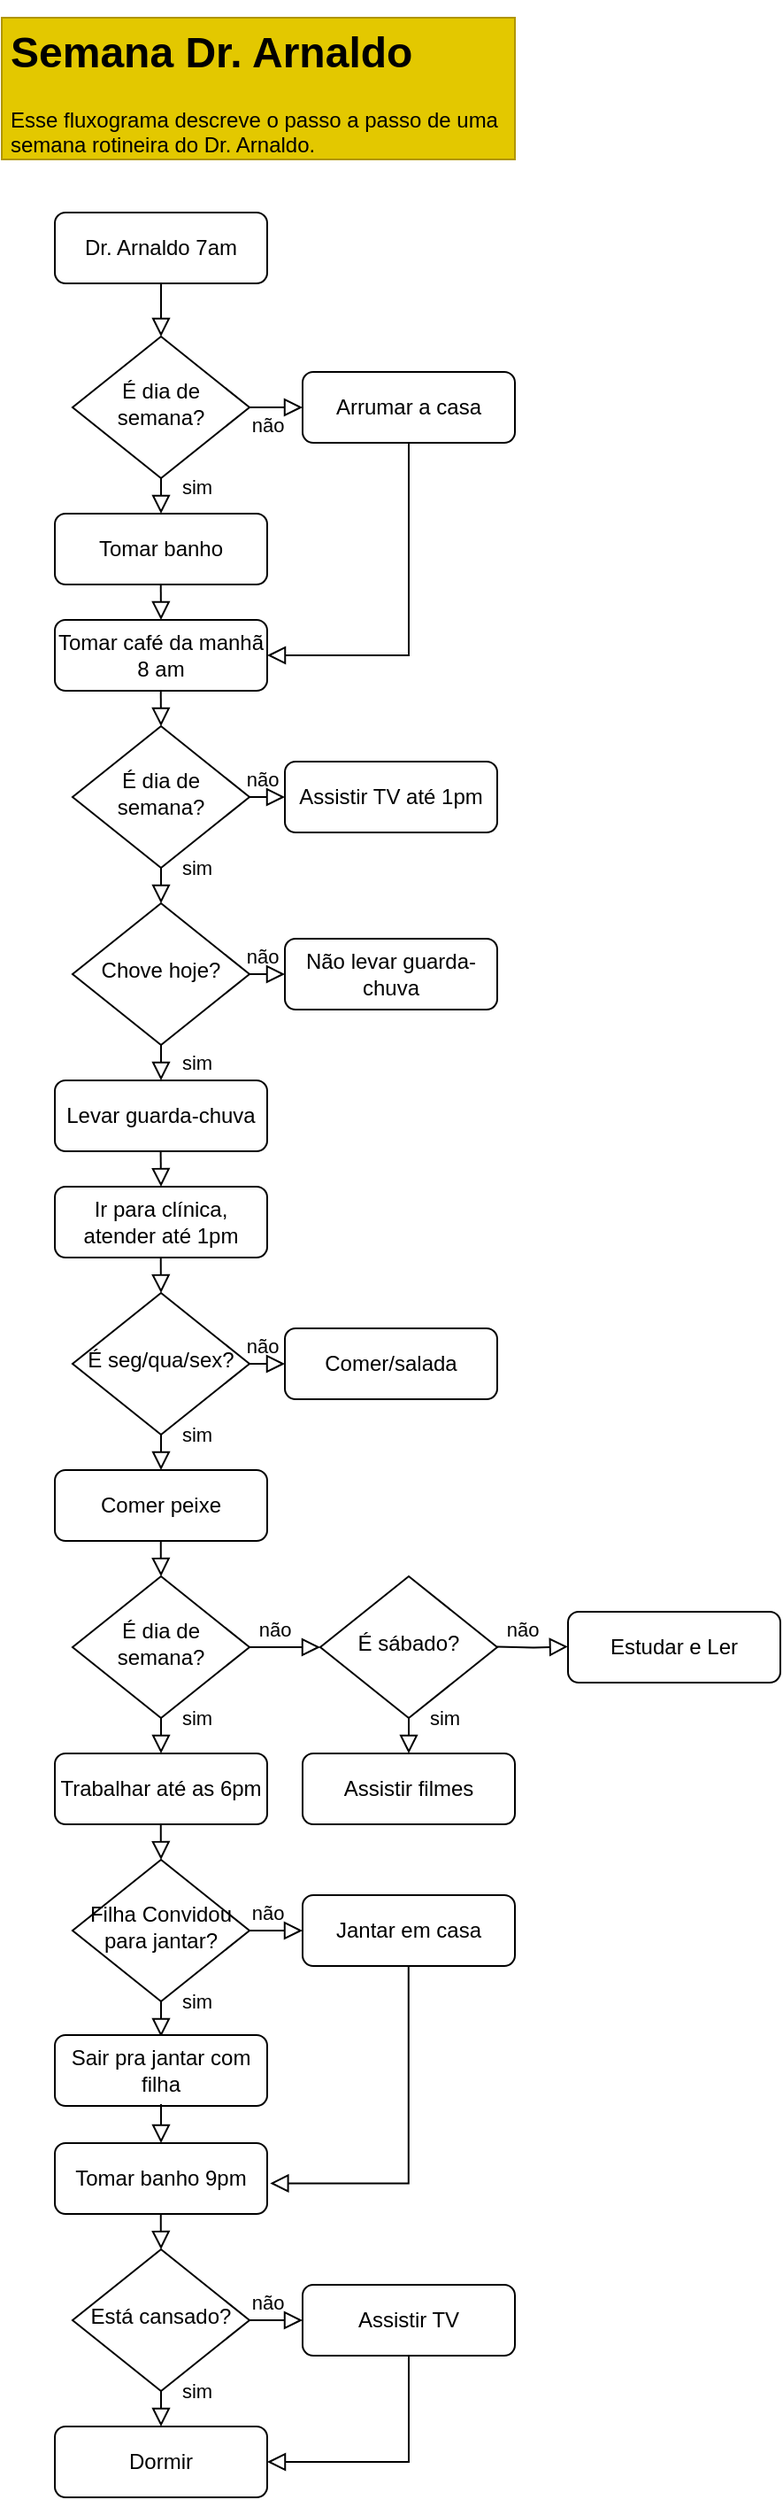 <mxfile version="14.0.3" type="device"><diagram id="C5RBs43oDa-KdzZeNtuy" name="Page-1"><mxGraphModel dx="608" dy="1694" grid="1" gridSize="10" guides="1" tooltips="1" connect="1" arrows="1" fold="1" page="1" pageScale="1" pageWidth="827" pageHeight="1169" math="0" shadow="0"><root><mxCell id="WIyWlLk6GJQsqaUBKTNV-0"/><mxCell id="WIyWlLk6GJQsqaUBKTNV-1" parent="WIyWlLk6GJQsqaUBKTNV-0"/><mxCell id="WIyWlLk6GJQsqaUBKTNV-2" value="" style="rounded=0;html=1;jettySize=auto;orthogonalLoop=1;fontSize=11;endArrow=block;endFill=0;endSize=8;strokeWidth=1;shadow=0;labelBackgroundColor=none;edgeStyle=orthogonalEdgeStyle;" parent="WIyWlLk6GJQsqaUBKTNV-1" source="WIyWlLk6GJQsqaUBKTNV-3" target="WIyWlLk6GJQsqaUBKTNV-6" edge="1"><mxGeometry relative="1" as="geometry"/></mxCell><mxCell id="WIyWlLk6GJQsqaUBKTNV-3" value="Dr. Arnaldo 7am" style="rounded=1;whiteSpace=wrap;html=1;fontSize=12;glass=0;strokeWidth=1;shadow=0;" parent="WIyWlLk6GJQsqaUBKTNV-1" vertex="1"><mxGeometry x="80" y="-320" width="120" height="40" as="geometry"/></mxCell><mxCell id="WIyWlLk6GJQsqaUBKTNV-4" value="sim" style="rounded=0;html=1;jettySize=auto;orthogonalLoop=1;fontSize=11;endArrow=block;endFill=0;endSize=8;strokeWidth=1;shadow=0;labelBackgroundColor=none;edgeStyle=orthogonalEdgeStyle;entryX=0.5;entryY=0;entryDx=0;entryDy=0;" parent="WIyWlLk6GJQsqaUBKTNV-1" source="WIyWlLk6GJQsqaUBKTNV-6" target="g9sHn_5EsRjbfPZ0EP9g-0" edge="1"><mxGeometry x="-0.5" y="20" relative="1" as="geometry"><mxPoint as="offset"/><mxPoint x="140" y="-130" as="targetPoint"/><Array as="points"><mxPoint x="140" y="-170"/><mxPoint x="140" y="-170"/></Array></mxGeometry></mxCell><mxCell id="WIyWlLk6GJQsqaUBKTNV-5" value="não" style="edgeStyle=orthogonalEdgeStyle;rounded=0;html=1;jettySize=auto;orthogonalLoop=1;fontSize=11;endArrow=block;endFill=0;endSize=8;strokeWidth=1;shadow=0;labelBackgroundColor=none;" parent="WIyWlLk6GJQsqaUBKTNV-1" source="WIyWlLk6GJQsqaUBKTNV-6" target="WIyWlLk6GJQsqaUBKTNV-7" edge="1"><mxGeometry x="0.2" y="-10" relative="1" as="geometry"><mxPoint as="offset"/></mxGeometry></mxCell><mxCell id="WIyWlLk6GJQsqaUBKTNV-6" value="É dia de semana?" style="rhombus;whiteSpace=wrap;html=1;shadow=0;fontFamily=Helvetica;fontSize=12;align=center;strokeWidth=1;spacing=6;spacingTop=-4;" parent="WIyWlLk6GJQsqaUBKTNV-1" vertex="1"><mxGeometry x="90" y="-250" width="100" height="80" as="geometry"/></mxCell><mxCell id="WIyWlLk6GJQsqaUBKTNV-7" value="Arrumar a casa" style="rounded=1;whiteSpace=wrap;html=1;fontSize=12;glass=0;strokeWidth=1;shadow=0;" parent="WIyWlLk6GJQsqaUBKTNV-1" vertex="1"><mxGeometry x="220" y="-230" width="120" height="40" as="geometry"/></mxCell><mxCell id="WIyWlLk6GJQsqaUBKTNV-8" value="sim" style="rounded=0;html=1;jettySize=auto;orthogonalLoop=1;fontSize=11;endArrow=block;endFill=0;endSize=8;strokeWidth=1;shadow=0;labelBackgroundColor=none;edgeStyle=orthogonalEdgeStyle;exitX=0.5;exitY=1;exitDx=0;exitDy=0;entryX=0.5;entryY=0;entryDx=0;entryDy=0;" parent="WIyWlLk6GJQsqaUBKTNV-1" source="g9sHn_5EsRjbfPZ0EP9g-3" target="WIyWlLk6GJQsqaUBKTNV-11" edge="1"><mxGeometry y="20" relative="1" as="geometry"><mxPoint as="offset"/><mxPoint x="140" y="130" as="sourcePoint"/><mxPoint x="140" y="160" as="targetPoint"/><Array as="points"/></mxGeometry></mxCell><mxCell id="WIyWlLk6GJQsqaUBKTNV-11" value="Levar guarda-chuva" style="rounded=1;whiteSpace=wrap;html=1;fontSize=12;glass=0;strokeWidth=1;shadow=0;" parent="WIyWlLk6GJQsqaUBKTNV-1" vertex="1"><mxGeometry x="80" y="170" width="120" height="40" as="geometry"/></mxCell><mxCell id="g9sHn_5EsRjbfPZ0EP9g-0" value="Tomar banho" style="rounded=1;whiteSpace=wrap;html=1;fontSize=12;glass=0;strokeWidth=1;shadow=0;" parent="WIyWlLk6GJQsqaUBKTNV-1" vertex="1"><mxGeometry x="80" y="-150" width="120" height="40" as="geometry"/></mxCell><mxCell id="g9sHn_5EsRjbfPZ0EP9g-1" value="Tomar café da manhã 8 am" style="rounded=1;whiteSpace=wrap;html=1;fontSize=12;glass=0;strokeWidth=1;shadow=0;" parent="WIyWlLk6GJQsqaUBKTNV-1" vertex="1"><mxGeometry x="80" y="-90" width="120" height="40" as="geometry"/></mxCell><mxCell id="g9sHn_5EsRjbfPZ0EP9g-3" value="Chove hoje?" style="rhombus;whiteSpace=wrap;html=1;shadow=0;fontFamily=Helvetica;fontSize=12;align=center;strokeWidth=1;spacing=6;spacingTop=-4;" parent="WIyWlLk6GJQsqaUBKTNV-1" vertex="1"><mxGeometry x="90" y="70" width="100" height="80" as="geometry"/></mxCell><mxCell id="g9sHn_5EsRjbfPZ0EP9g-6" value="não" style="rounded=0;html=1;jettySize=auto;orthogonalLoop=1;fontSize=11;endArrow=block;endFill=0;endSize=8;strokeWidth=1;shadow=0;labelBackgroundColor=none;edgeStyle=orthogonalEdgeStyle;exitX=1;exitY=0.5;exitDx=0;exitDy=0;" parent="WIyWlLk6GJQsqaUBKTNV-1" source="g9sHn_5EsRjbfPZ0EP9g-3" edge="1"><mxGeometry x="-0.333" y="10" relative="1" as="geometry"><mxPoint as="offset"/><mxPoint x="260" y="140" as="sourcePoint"/><mxPoint x="210" y="110" as="targetPoint"/></mxGeometry></mxCell><mxCell id="g9sHn_5EsRjbfPZ0EP9g-8" value="Não levar guarda-chuva" style="rounded=1;whiteSpace=wrap;html=1;fontSize=12;glass=0;strokeWidth=1;shadow=0;" parent="WIyWlLk6GJQsqaUBKTNV-1" vertex="1"><mxGeometry x="210" y="90" width="120" height="40" as="geometry"/></mxCell><mxCell id="g9sHn_5EsRjbfPZ0EP9g-9" value="" style="rounded=0;html=1;jettySize=auto;orthogonalLoop=1;fontSize=11;endArrow=block;endFill=0;endSize=8;strokeWidth=1;shadow=0;labelBackgroundColor=none;edgeStyle=orthogonalEdgeStyle;exitX=0.5;exitY=1;exitDx=0;exitDy=0;entryX=1;entryY=0.5;entryDx=0;entryDy=0;" parent="WIyWlLk6GJQsqaUBKTNV-1" source="WIyWlLk6GJQsqaUBKTNV-7" target="g9sHn_5EsRjbfPZ0EP9g-1" edge="1"><mxGeometry relative="1" as="geometry"><mxPoint x="279.76" y="-145" as="sourcePoint"/><mxPoint x="280" y="-120" as="targetPoint"/></mxGeometry></mxCell><mxCell id="g9sHn_5EsRjbfPZ0EP9g-10" value="Ir para clínica, atender até 1pm" style="rounded=1;whiteSpace=wrap;html=1;fontSize=12;glass=0;strokeWidth=1;shadow=0;" parent="WIyWlLk6GJQsqaUBKTNV-1" vertex="1"><mxGeometry x="80" y="230" width="120" height="40" as="geometry"/></mxCell><mxCell id="g9sHn_5EsRjbfPZ0EP9g-16" value="" style="rounded=0;html=1;jettySize=auto;orthogonalLoop=1;fontSize=11;endArrow=block;endFill=0;endSize=8;strokeWidth=1;shadow=0;labelBackgroundColor=none;edgeStyle=orthogonalEdgeStyle;" parent="WIyWlLk6GJQsqaUBKTNV-1" edge="1"><mxGeometry relative="1" as="geometry"><mxPoint x="139.86" y="-110" as="sourcePoint"/><mxPoint x="140" y="-90" as="targetPoint"/></mxGeometry></mxCell><mxCell id="g9sHn_5EsRjbfPZ0EP9g-17" value="" style="rounded=0;html=1;jettySize=auto;orthogonalLoop=1;fontSize=11;endArrow=block;endFill=0;endSize=8;strokeWidth=1;shadow=0;labelBackgroundColor=none;edgeStyle=orthogonalEdgeStyle;" parent="WIyWlLk6GJQsqaUBKTNV-1" edge="1"><mxGeometry relative="1" as="geometry"><mxPoint x="139.86" y="-50" as="sourcePoint"/><mxPoint x="140" y="-30" as="targetPoint"/></mxGeometry></mxCell><mxCell id="g9sHn_5EsRjbfPZ0EP9g-18" value="" style="rounded=0;html=1;jettySize=auto;orthogonalLoop=1;fontSize=11;endArrow=block;endFill=0;endSize=8;strokeWidth=1;shadow=0;labelBackgroundColor=none;edgeStyle=orthogonalEdgeStyle;entryX=0.5;entryY=0;entryDx=0;entryDy=0;" parent="WIyWlLk6GJQsqaUBKTNV-1" target="g9sHn_5EsRjbfPZ0EP9g-10" edge="1"><mxGeometry relative="1" as="geometry"><mxPoint x="139.8" y="210" as="sourcePoint"/><mxPoint x="139.94" y="230" as="targetPoint"/></mxGeometry></mxCell><mxCell id="g9sHn_5EsRjbfPZ0EP9g-23" value="sim" style="rounded=0;html=1;jettySize=auto;orthogonalLoop=1;fontSize=11;endArrow=block;endFill=0;endSize=8;strokeWidth=1;shadow=0;labelBackgroundColor=none;edgeStyle=orthogonalEdgeStyle;exitX=0.5;exitY=1;exitDx=0;exitDy=0;entryX=0.5;entryY=0;entryDx=0;entryDy=0;" parent="WIyWlLk6GJQsqaUBKTNV-1" source="g9sHn_5EsRjbfPZ0EP9g-24" edge="1"><mxGeometry x="-1" y="20" relative="1" as="geometry"><mxPoint as="offset"/><mxPoint x="140" y="30" as="sourcePoint"/><mxPoint x="140" y="70" as="targetPoint"/><Array as="points"/></mxGeometry></mxCell><mxCell id="g9sHn_5EsRjbfPZ0EP9g-24" value="É dia de semana?" style="rhombus;whiteSpace=wrap;html=1;shadow=0;fontFamily=Helvetica;fontSize=12;align=center;strokeWidth=1;spacing=6;spacingTop=-4;" parent="WIyWlLk6GJQsqaUBKTNV-1" vertex="1"><mxGeometry x="90" y="-30" width="100" height="80" as="geometry"/></mxCell><mxCell id="g9sHn_5EsRjbfPZ0EP9g-25" value="não" style="rounded=0;html=1;jettySize=auto;orthogonalLoop=1;fontSize=11;endArrow=block;endFill=0;endSize=8;strokeWidth=1;shadow=0;labelBackgroundColor=none;edgeStyle=orthogonalEdgeStyle;exitX=1;exitY=0.5;exitDx=0;exitDy=0;" parent="WIyWlLk6GJQsqaUBKTNV-1" source="g9sHn_5EsRjbfPZ0EP9g-24" edge="1"><mxGeometry x="-0.333" y="10" relative="1" as="geometry"><mxPoint as="offset"/><mxPoint x="260" y="40" as="sourcePoint"/><mxPoint x="210" y="10" as="targetPoint"/></mxGeometry></mxCell><mxCell id="g9sHn_5EsRjbfPZ0EP9g-26" value="Assistir TV até 1pm" style="rounded=1;whiteSpace=wrap;html=1;fontSize=12;glass=0;strokeWidth=1;shadow=0;" parent="WIyWlLk6GJQsqaUBKTNV-1" vertex="1"><mxGeometry x="210" y="-10" width="120" height="40" as="geometry"/></mxCell><mxCell id="g9sHn_5EsRjbfPZ0EP9g-27" value="sim" style="rounded=0;html=1;jettySize=auto;orthogonalLoop=1;fontSize=11;endArrow=block;endFill=0;endSize=8;strokeWidth=1;shadow=0;labelBackgroundColor=none;edgeStyle=orthogonalEdgeStyle;exitX=0.5;exitY=1;exitDx=0;exitDy=0;entryX=0.5;entryY=0;entryDx=0;entryDy=0;" parent="WIyWlLk6GJQsqaUBKTNV-1" source="g9sHn_5EsRjbfPZ0EP9g-28" edge="1"><mxGeometry x="-1" y="20" relative="1" as="geometry"><mxPoint as="offset"/><mxPoint x="140" y="350" as="sourcePoint"/><mxPoint x="140" y="390" as="targetPoint"/><Array as="points"/></mxGeometry></mxCell><mxCell id="g9sHn_5EsRjbfPZ0EP9g-28" value="É seg/qua/sex?" style="rhombus;whiteSpace=wrap;html=1;shadow=0;fontFamily=Helvetica;fontSize=12;align=center;strokeWidth=1;spacing=6;spacingTop=-4;" parent="WIyWlLk6GJQsqaUBKTNV-1" vertex="1"><mxGeometry x="90" y="290" width="100" height="80" as="geometry"/></mxCell><mxCell id="g9sHn_5EsRjbfPZ0EP9g-29" value="não" style="rounded=0;html=1;jettySize=auto;orthogonalLoop=1;fontSize=11;endArrow=block;endFill=0;endSize=8;strokeWidth=1;shadow=0;labelBackgroundColor=none;edgeStyle=orthogonalEdgeStyle;exitX=1;exitY=0.5;exitDx=0;exitDy=0;" parent="WIyWlLk6GJQsqaUBKTNV-1" source="g9sHn_5EsRjbfPZ0EP9g-28" edge="1"><mxGeometry x="-0.333" y="10" relative="1" as="geometry"><mxPoint as="offset"/><mxPoint x="260" y="360" as="sourcePoint"/><mxPoint x="210" y="330" as="targetPoint"/></mxGeometry></mxCell><mxCell id="g9sHn_5EsRjbfPZ0EP9g-30" value="" style="rounded=0;html=1;jettySize=auto;orthogonalLoop=1;fontSize=11;endArrow=block;endFill=0;endSize=8;strokeWidth=1;shadow=0;labelBackgroundColor=none;edgeStyle=orthogonalEdgeStyle;" parent="WIyWlLk6GJQsqaUBKTNV-1" edge="1"><mxGeometry relative="1" as="geometry"><mxPoint x="139.86" y="270" as="sourcePoint"/><mxPoint x="140" y="290" as="targetPoint"/><Array as="points"><mxPoint x="140.06" y="280"/><mxPoint x="140.06" y="280"/></Array></mxGeometry></mxCell><mxCell id="g9sHn_5EsRjbfPZ0EP9g-31" value="Comer peixe" style="rounded=1;whiteSpace=wrap;html=1;fontSize=12;glass=0;strokeWidth=1;shadow=0;" parent="WIyWlLk6GJQsqaUBKTNV-1" vertex="1"><mxGeometry x="80" y="390" width="120" height="40" as="geometry"/></mxCell><mxCell id="g9sHn_5EsRjbfPZ0EP9g-32" value="Comer/salada" style="rounded=1;whiteSpace=wrap;html=1;fontSize=12;glass=0;strokeWidth=1;shadow=0;" parent="WIyWlLk6GJQsqaUBKTNV-1" vertex="1"><mxGeometry x="210" y="310" width="120" height="40" as="geometry"/></mxCell><mxCell id="g9sHn_5EsRjbfPZ0EP9g-33" value="sim" style="rounded=0;html=1;jettySize=auto;orthogonalLoop=1;fontSize=11;endArrow=block;endFill=0;endSize=8;strokeWidth=1;shadow=0;labelBackgroundColor=none;edgeStyle=orthogonalEdgeStyle;exitX=0.5;exitY=1;exitDx=0;exitDy=0;entryX=0.5;entryY=0;entryDx=0;entryDy=0;" parent="WIyWlLk6GJQsqaUBKTNV-1" source="g9sHn_5EsRjbfPZ0EP9g-34" edge="1"><mxGeometry x="-1" y="20" relative="1" as="geometry"><mxPoint as="offset"/><mxPoint x="140" y="510" as="sourcePoint"/><mxPoint x="140" y="550" as="targetPoint"/><Array as="points"/></mxGeometry></mxCell><mxCell id="g9sHn_5EsRjbfPZ0EP9g-34" value="É dia de semana?" style="rhombus;whiteSpace=wrap;html=1;shadow=0;fontFamily=Helvetica;fontSize=12;align=center;strokeWidth=1;spacing=6;spacingTop=-4;" parent="WIyWlLk6GJQsqaUBKTNV-1" vertex="1"><mxGeometry x="90" y="450" width="100" height="80" as="geometry"/></mxCell><mxCell id="g9sHn_5EsRjbfPZ0EP9g-35" value="não" style="rounded=0;html=1;jettySize=auto;orthogonalLoop=1;fontSize=11;endArrow=block;endFill=0;endSize=8;strokeWidth=1;shadow=0;labelBackgroundColor=none;edgeStyle=orthogonalEdgeStyle;exitX=1;exitY=0.5;exitDx=0;exitDy=0;entryX=0;entryY=0.5;entryDx=0;entryDy=0;" parent="WIyWlLk6GJQsqaUBKTNV-1" source="g9sHn_5EsRjbfPZ0EP9g-34" target="g9sHn_5EsRjbfPZ0EP9g-42" edge="1"><mxGeometry x="-0.333" y="10" relative="1" as="geometry"><mxPoint as="offset"/><mxPoint x="260" y="520" as="sourcePoint"/><mxPoint x="210" y="490" as="targetPoint"/></mxGeometry></mxCell><mxCell id="g9sHn_5EsRjbfPZ0EP9g-39" value="" style="rounded=0;html=1;jettySize=auto;orthogonalLoop=1;fontSize=11;endArrow=block;endFill=0;endSize=8;strokeWidth=1;shadow=0;labelBackgroundColor=none;edgeStyle=orthogonalEdgeStyle;" parent="WIyWlLk6GJQsqaUBKTNV-1" edge="1"><mxGeometry relative="1" as="geometry"><mxPoint x="139.88" y="430" as="sourcePoint"/><mxPoint x="140.02" y="450" as="targetPoint"/><Array as="points"><mxPoint x="140.08" y="440"/><mxPoint x="140.08" y="440"/></Array></mxGeometry></mxCell><mxCell id="g9sHn_5EsRjbfPZ0EP9g-40" value="Trabalhar até as 6pm" style="rounded=1;whiteSpace=wrap;html=1;fontSize=12;glass=0;strokeWidth=1;shadow=0;" parent="WIyWlLk6GJQsqaUBKTNV-1" vertex="1"><mxGeometry x="80" y="550" width="120" height="40" as="geometry"/></mxCell><mxCell id="g9sHn_5EsRjbfPZ0EP9g-42" value="É sábado?" style="rhombus;whiteSpace=wrap;html=1;shadow=0;fontFamily=Helvetica;fontSize=12;align=center;strokeWidth=1;spacing=6;spacingTop=-4;" parent="WIyWlLk6GJQsqaUBKTNV-1" vertex="1"><mxGeometry x="230" y="450" width="100" height="80" as="geometry"/></mxCell><mxCell id="g9sHn_5EsRjbfPZ0EP9g-43" value="sim" style="rounded=0;html=1;jettySize=auto;orthogonalLoop=1;fontSize=11;endArrow=block;endFill=0;endSize=8;strokeWidth=1;shadow=0;labelBackgroundColor=none;edgeStyle=orthogonalEdgeStyle;exitX=0.5;exitY=1;exitDx=0;exitDy=0;" parent="WIyWlLk6GJQsqaUBKTNV-1" source="g9sHn_5EsRjbfPZ0EP9g-42" edge="1"><mxGeometry x="-0.994" y="20" relative="1" as="geometry"><mxPoint as="offset"/><mxPoint x="150" y="540" as="sourcePoint"/><mxPoint x="280" y="550" as="targetPoint"/><Array as="points"><mxPoint x="280" y="540"/><mxPoint x="280" y="540"/></Array></mxGeometry></mxCell><mxCell id="g9sHn_5EsRjbfPZ0EP9g-44" value="Assistir filmes" style="rounded=1;whiteSpace=wrap;html=1;fontSize=12;glass=0;strokeWidth=1;shadow=0;" parent="WIyWlLk6GJQsqaUBKTNV-1" vertex="1"><mxGeometry x="220" y="550" width="120" height="40" as="geometry"/></mxCell><mxCell id="g9sHn_5EsRjbfPZ0EP9g-45" value="não" style="rounded=0;html=1;jettySize=auto;orthogonalLoop=1;fontSize=11;endArrow=block;endFill=0;endSize=8;strokeWidth=1;shadow=0;labelBackgroundColor=none;edgeStyle=orthogonalEdgeStyle;exitX=1;exitY=0.5;exitDx=0;exitDy=0;entryX=0;entryY=0.5;entryDx=0;entryDy=0;" parent="WIyWlLk6GJQsqaUBKTNV-1" edge="1"><mxGeometry x="-0.333" y="10" relative="1" as="geometry"><mxPoint as="offset"/><mxPoint x="330" y="489.71" as="sourcePoint"/><mxPoint x="370" y="489.71" as="targetPoint"/></mxGeometry></mxCell><mxCell id="g9sHn_5EsRjbfPZ0EP9g-46" value="Estudar e Ler" style="rounded=1;whiteSpace=wrap;html=1;fontSize=12;glass=0;strokeWidth=1;shadow=0;" parent="WIyWlLk6GJQsqaUBKTNV-1" vertex="1"><mxGeometry x="370" y="470" width="120" height="40" as="geometry"/></mxCell><mxCell id="g9sHn_5EsRjbfPZ0EP9g-51" value="sim" style="rounded=0;html=1;jettySize=auto;orthogonalLoop=1;fontSize=11;endArrow=block;endFill=0;endSize=8;strokeWidth=1;shadow=0;labelBackgroundColor=none;edgeStyle=orthogonalEdgeStyle;exitX=0.5;exitY=1;exitDx=0;exitDy=0;entryX=0.5;entryY=0;entryDx=0;entryDy=0;" parent="WIyWlLk6GJQsqaUBKTNV-1" source="g9sHn_5EsRjbfPZ0EP9g-52" edge="1"><mxGeometry x="-1" y="20" relative="1" as="geometry"><mxPoint as="offset"/><mxPoint x="140" y="670" as="sourcePoint"/><mxPoint x="140" y="710" as="targetPoint"/><Array as="points"/></mxGeometry></mxCell><mxCell id="g9sHn_5EsRjbfPZ0EP9g-52" value="Filha Convidou para jantar?" style="rhombus;whiteSpace=wrap;html=1;shadow=0;fontFamily=Helvetica;fontSize=12;align=center;strokeWidth=1;spacing=6;spacingTop=-4;" parent="WIyWlLk6GJQsqaUBKTNV-1" vertex="1"><mxGeometry x="90" y="610" width="100" height="80" as="geometry"/></mxCell><mxCell id="g9sHn_5EsRjbfPZ0EP9g-53" value="não" style="rounded=0;html=1;jettySize=auto;orthogonalLoop=1;fontSize=11;endArrow=block;endFill=0;endSize=8;strokeWidth=1;shadow=0;labelBackgroundColor=none;edgeStyle=orthogonalEdgeStyle;exitX=1;exitY=0.5;exitDx=0;exitDy=0;" parent="WIyWlLk6GJQsqaUBKTNV-1" source="g9sHn_5EsRjbfPZ0EP9g-52" edge="1"><mxGeometry x="-0.333" y="10" relative="1" as="geometry"><mxPoint as="offset"/><mxPoint x="260" y="680" as="sourcePoint"/><mxPoint x="220" y="650" as="targetPoint"/></mxGeometry></mxCell><mxCell id="g9sHn_5EsRjbfPZ0EP9g-54" value="" style="rounded=0;html=1;jettySize=auto;orthogonalLoop=1;fontSize=11;endArrow=block;endFill=0;endSize=8;strokeWidth=1;shadow=0;labelBackgroundColor=none;edgeStyle=orthogonalEdgeStyle;" parent="WIyWlLk6GJQsqaUBKTNV-1" edge="1"><mxGeometry relative="1" as="geometry"><mxPoint x="139.88" y="590" as="sourcePoint"/><mxPoint x="140.02" y="610" as="targetPoint"/><Array as="points"><mxPoint x="140.08" y="600"/><mxPoint x="140.08" y="600"/></Array></mxGeometry></mxCell><mxCell id="g9sHn_5EsRjbfPZ0EP9g-55" value="Sair pra jantar com filha" style="rounded=1;whiteSpace=wrap;html=1;fontSize=12;glass=0;strokeWidth=1;shadow=0;" parent="WIyWlLk6GJQsqaUBKTNV-1" vertex="1"><mxGeometry x="80" y="709" width="120" height="40" as="geometry"/></mxCell><mxCell id="g9sHn_5EsRjbfPZ0EP9g-56" value="Jantar em casa" style="rounded=1;whiteSpace=wrap;html=1;fontSize=12;glass=0;strokeWidth=1;shadow=0;" parent="WIyWlLk6GJQsqaUBKTNV-1" vertex="1"><mxGeometry x="220" y="630" width="120" height="40" as="geometry"/></mxCell><mxCell id="g9sHn_5EsRjbfPZ0EP9g-59" value="Tomar banho 9pm" style="rounded=1;whiteSpace=wrap;html=1;fontSize=12;glass=0;strokeWidth=1;shadow=0;" parent="WIyWlLk6GJQsqaUBKTNV-1" vertex="1"><mxGeometry x="80" y="770" width="120" height="40" as="geometry"/></mxCell><mxCell id="g9sHn_5EsRjbfPZ0EP9g-60" value="" style="rounded=0;html=1;jettySize=auto;orthogonalLoop=1;fontSize=11;endArrow=block;endFill=0;endSize=8;strokeWidth=1;shadow=0;labelBackgroundColor=none;edgeStyle=orthogonalEdgeStyle;entryX=0.5;entryY=0;entryDx=0;entryDy=0;" parent="WIyWlLk6GJQsqaUBKTNV-1" target="g9sHn_5EsRjbfPZ0EP9g-59" edge="1"><mxGeometry relative="1" as="geometry"><mxPoint x="140" y="748" as="sourcePoint"/><mxPoint x="139.97" y="768" as="targetPoint"/><Array as="points"/></mxGeometry></mxCell><mxCell id="g9sHn_5EsRjbfPZ0EP9g-61" value="" style="rounded=0;html=1;jettySize=auto;orthogonalLoop=1;fontSize=11;endArrow=block;endFill=0;endSize=8;strokeWidth=1;shadow=0;labelBackgroundColor=none;edgeStyle=orthogonalEdgeStyle;entryX=1.014;entryY=0.568;entryDx=0;entryDy=0;entryPerimeter=0;" parent="WIyWlLk6GJQsqaUBKTNV-1" target="g9sHn_5EsRjbfPZ0EP9g-59" edge="1"><mxGeometry relative="1" as="geometry"><mxPoint x="279.89" y="670" as="sourcePoint"/><mxPoint x="279.86" y="690" as="targetPoint"/><Array as="points"><mxPoint x="280" y="793"/></Array></mxGeometry></mxCell><mxCell id="g9sHn_5EsRjbfPZ0EP9g-62" value="sim" style="rounded=0;html=1;jettySize=auto;orthogonalLoop=1;fontSize=11;endArrow=block;endFill=0;endSize=8;strokeWidth=1;shadow=0;labelBackgroundColor=none;edgeStyle=orthogonalEdgeStyle;exitX=0.5;exitY=1;exitDx=0;exitDy=0;entryX=0.5;entryY=0;entryDx=0;entryDy=0;" parent="WIyWlLk6GJQsqaUBKTNV-1" source="g9sHn_5EsRjbfPZ0EP9g-63" edge="1"><mxGeometry x="-1" y="20" relative="1" as="geometry"><mxPoint as="offset"/><mxPoint x="140" y="890" as="sourcePoint"/><mxPoint x="140" y="930" as="targetPoint"/><Array as="points"/></mxGeometry></mxCell><mxCell id="g9sHn_5EsRjbfPZ0EP9g-63" value="Está cansado?" style="rhombus;whiteSpace=wrap;html=1;shadow=0;fontFamily=Helvetica;fontSize=12;align=center;strokeWidth=1;spacing=6;spacingTop=-4;" parent="WIyWlLk6GJQsqaUBKTNV-1" vertex="1"><mxGeometry x="90" y="830" width="100" height="80" as="geometry"/></mxCell><mxCell id="g9sHn_5EsRjbfPZ0EP9g-64" value="não" style="rounded=0;html=1;jettySize=auto;orthogonalLoop=1;fontSize=11;endArrow=block;endFill=0;endSize=8;strokeWidth=1;shadow=0;labelBackgroundColor=none;edgeStyle=orthogonalEdgeStyle;exitX=1;exitY=0.5;exitDx=0;exitDy=0;" parent="WIyWlLk6GJQsqaUBKTNV-1" source="g9sHn_5EsRjbfPZ0EP9g-63" edge="1"><mxGeometry x="-0.333" y="10" relative="1" as="geometry"><mxPoint as="offset"/><mxPoint x="260" y="900" as="sourcePoint"/><mxPoint x="220.0" y="870" as="targetPoint"/></mxGeometry></mxCell><mxCell id="g9sHn_5EsRjbfPZ0EP9g-65" value="" style="rounded=0;html=1;jettySize=auto;orthogonalLoop=1;fontSize=11;endArrow=block;endFill=0;endSize=8;strokeWidth=1;shadow=0;labelBackgroundColor=none;edgeStyle=orthogonalEdgeStyle;" parent="WIyWlLk6GJQsqaUBKTNV-1" edge="1"><mxGeometry relative="1" as="geometry"><mxPoint x="139.88" y="810" as="sourcePoint"/><mxPoint x="140.02" y="830" as="targetPoint"/><Array as="points"><mxPoint x="140.08" y="820"/><mxPoint x="140.08" y="820"/></Array></mxGeometry></mxCell><mxCell id="g9sHn_5EsRjbfPZ0EP9g-66" value="Dormir" style="rounded=1;whiteSpace=wrap;html=1;fontSize=12;glass=0;strokeWidth=1;shadow=0;" parent="WIyWlLk6GJQsqaUBKTNV-1" vertex="1"><mxGeometry x="80" y="930" width="120" height="40" as="geometry"/></mxCell><mxCell id="g9sHn_5EsRjbfPZ0EP9g-67" value="Assistir TV" style="rounded=1;whiteSpace=wrap;html=1;fontSize=12;glass=0;strokeWidth=1;shadow=0;" parent="WIyWlLk6GJQsqaUBKTNV-1" vertex="1"><mxGeometry x="220" y="850" width="120" height="40" as="geometry"/></mxCell><mxCell id="g9sHn_5EsRjbfPZ0EP9g-69" value="" style="rounded=0;html=1;jettySize=auto;orthogonalLoop=1;fontSize=11;endArrow=block;endFill=0;endSize=8;strokeWidth=1;shadow=0;labelBackgroundColor=none;edgeStyle=orthogonalEdgeStyle;entryX=1;entryY=0.5;entryDx=0;entryDy=0;" parent="WIyWlLk6GJQsqaUBKTNV-1" target="g9sHn_5EsRjbfPZ0EP9g-66" edge="1"><mxGeometry relative="1" as="geometry"><mxPoint x="280" y="890" as="sourcePoint"/><mxPoint x="279.86" y="910" as="targetPoint"/><Array as="points"><mxPoint x="280" y="950"/></Array></mxGeometry></mxCell><mxCell id="1LA0dXYX6e3m9-D5IAuZ-1" value="&lt;h1&gt;Semana Dr. Arnaldo&lt;/h1&gt;&lt;p&gt;Esse fluxograma descreve o passo a passo de uma semana rotineira do Dr. Arnaldo.&lt;/p&gt;" style="text;html=1;strokeColor=#B09500;fillColor=#e3c800;spacing=5;spacingTop=-20;whiteSpace=wrap;overflow=hidden;rounded=0;" vertex="1" parent="WIyWlLk6GJQsqaUBKTNV-1"><mxGeometry x="50" y="-430" width="290" height="80" as="geometry"/></mxCell></root></mxGraphModel></diagram></mxfile>